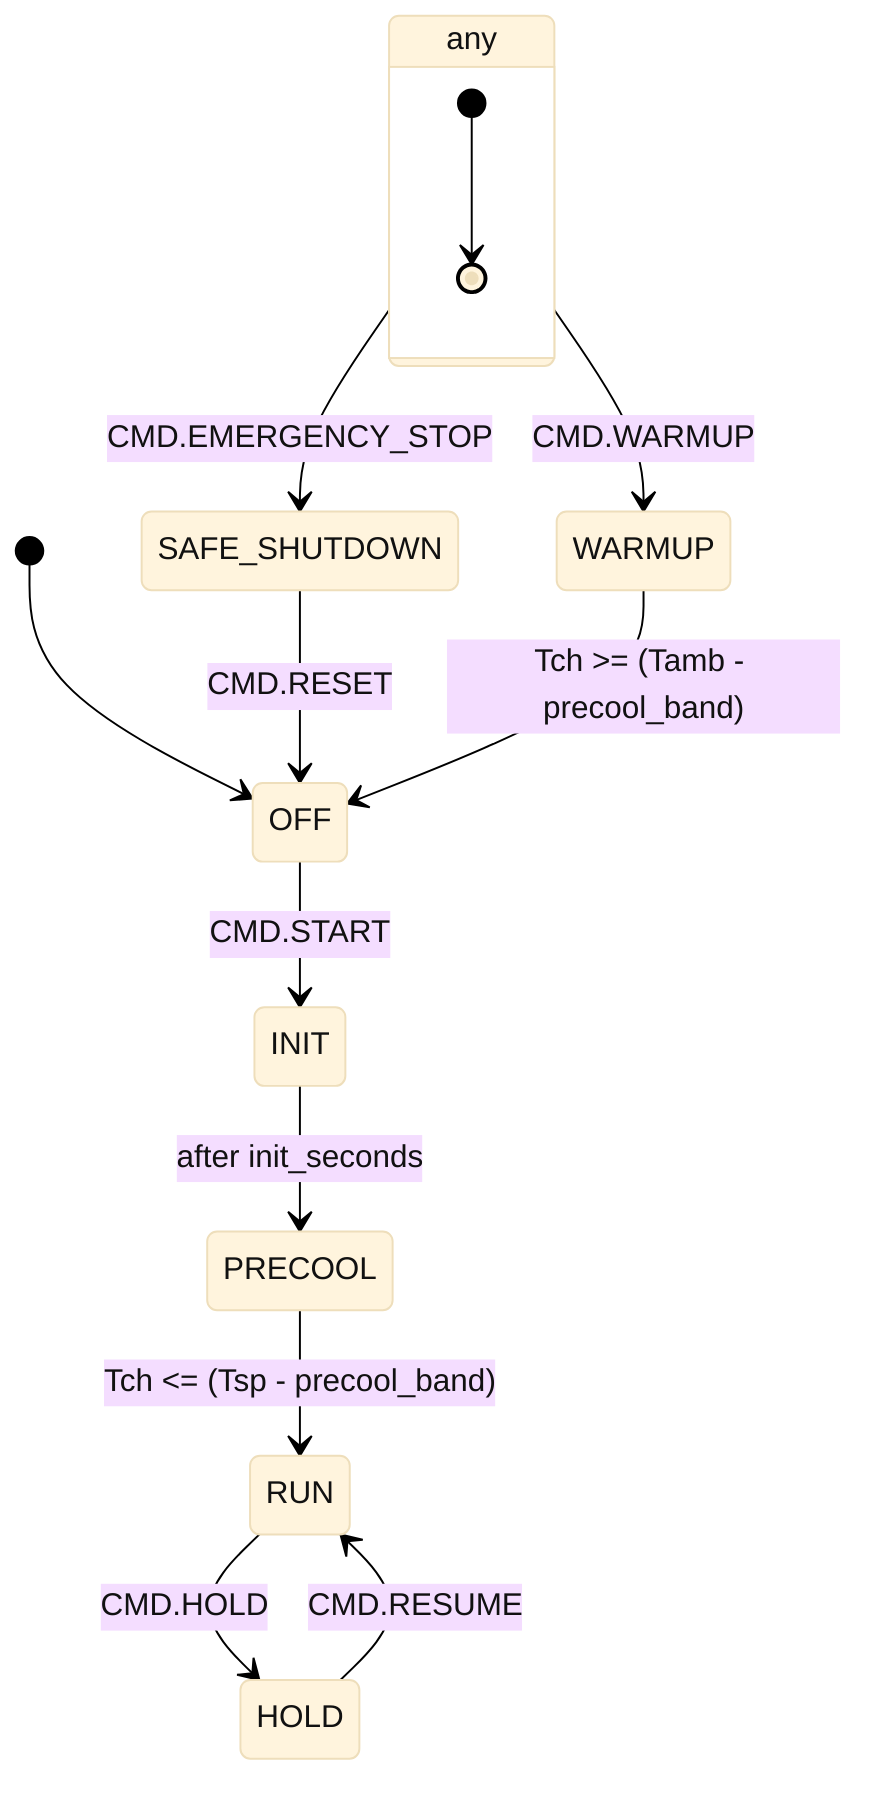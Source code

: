 %%{init: {"theme":"base","themeVariables":{
"background":"#ffffff",
"primaryTextColor":"#111111"
}}}%%

%% Operating state machine (Simulator)
stateDiagram-v2
  [*] --> OFF
  OFF --> INIT: CMD.START
  INIT --> PRECOOL: after init_seconds
  PRECOOL --> RUN: Tch <= (Tsp - precool_band)
  RUN --> HOLD: CMD.HOLD
  HOLD --> RUN: CMD.RESUME
  any --> WARMUP: CMD.WARMUP
  any --> SAFE_SHUTDOWN: CMD.EMERGENCY_STOP
  SAFE_SHUTDOWN --> OFF: CMD.RESET
  WARMUP --> OFF: Tch >= (Tamb - precool_band)

  state any {
    [*] --> [*]
  }